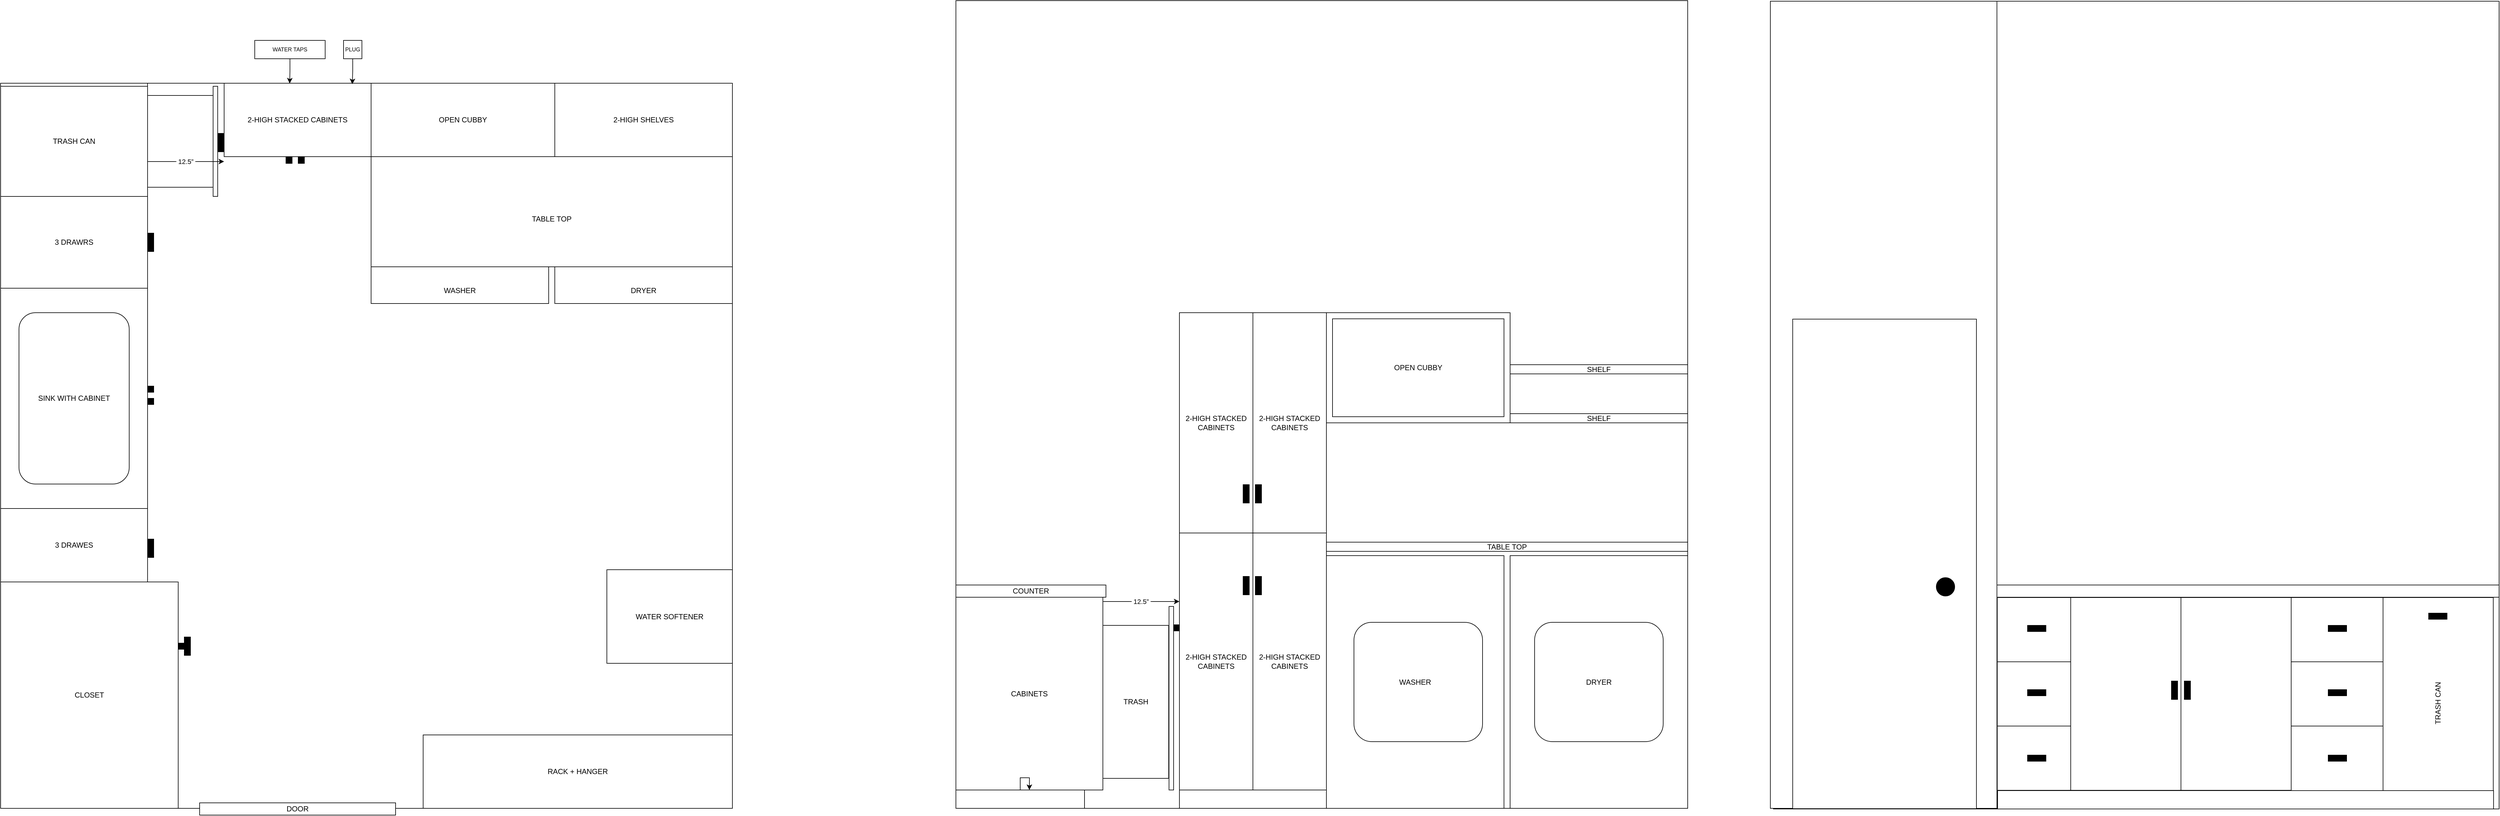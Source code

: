 <mxfile version="21.1.1" type="github">
  <diagram name="Page-1" id="13GxhxYs7X8zjZ3bTwSj">
    <mxGraphModel dx="8800" dy="8310" grid="1" gridSize="10" guides="1" tooltips="1" connect="1" arrows="1" fold="1" page="1" pageScale="1" pageWidth="850" pageHeight="1100" math="0" shadow="0">
      <root>
        <mxCell id="0" />
        <mxCell id="1" parent="0" />
        <mxCell id="7ImGc5ljzFOFd7xBkAU6-90" value="" style="rounded=0;whiteSpace=wrap;html=1;rotation=-90;" vertex="1" parent="1">
          <mxGeometry x="2947.5" y="48.5" width="1320" height="1185" as="geometry" />
        </mxCell>
        <mxCell id="7ImGc5ljzFOFd7xBkAU6-98" value="" style="rounded=0;whiteSpace=wrap;html=1;rotation=-90;" vertex="1" parent="1">
          <mxGeometry x="3433" y="1023" width="315" height="180" as="geometry" />
        </mxCell>
        <mxCell id="7ImGc5ljzFOFd7xBkAU6-132" value="" style="rounded=0;whiteSpace=wrap;html=1;rotation=-90;" vertex="1" parent="1">
          <mxGeometry x="3613" y="1023" width="315" height="180" as="geometry" />
        </mxCell>
        <mxCell id="7ImGc5ljzFOFd7xBkAU6-127" value="" style="group" vertex="1" connectable="0" parent="1">
          <mxGeometry x="3010" y="-19" width="370" height="1319.5" as="geometry" />
        </mxCell>
        <mxCell id="7ImGc5ljzFOFd7xBkAU6-94" value="CLOSET" style="rounded=0;whiteSpace=wrap;html=1;rotation=-90;" vertex="1" parent="7ImGc5ljzFOFd7xBkAU6-127">
          <mxGeometry x="-474.5" y="474.5" width="1319" height="370" as="geometry" />
        </mxCell>
        <mxCell id="7ImGc5ljzFOFd7xBkAU6-126" value="" style="rounded=0;whiteSpace=wrap;html=1;rotation=-90;" vertex="1" parent="7ImGc5ljzFOFd7xBkAU6-127">
          <mxGeometry x="-213.5" y="769.5" width="800" height="300" as="geometry" />
        </mxCell>
        <mxCell id="7ImGc5ljzFOFd7xBkAU6-124" value="" style="ellipse;whiteSpace=wrap;html=1;aspect=fixed;fillColor=#000000;" vertex="1" parent="7ImGc5ljzFOFd7xBkAU6-127">
          <mxGeometry x="271" y="942" width="30" height="30" as="geometry" />
        </mxCell>
        <mxCell id="7ImGc5ljzFOFd7xBkAU6-1" value="" style="rounded=0;whiteSpace=wrap;html=1;" vertex="1" parent="1">
          <mxGeometry x="120" y="115" width="1195" height="1185" as="geometry" />
        </mxCell>
        <mxCell id="7ImGc5ljzFOFd7xBkAU6-8" value="&lt;br&gt;&lt;br&gt;&lt;br&gt;&lt;br&gt;&lt;br&gt;&lt;br&gt;&lt;br&gt;&lt;br&gt;&lt;br&gt;&lt;br&gt;&lt;br&gt;&lt;br&gt;&lt;br&gt;&lt;br&gt;&lt;br&gt;&lt;br&gt;&lt;br&gt;&lt;br&gt;&lt;br&gt;&lt;br&gt;&lt;br&gt;&lt;br&gt;DRYER" style="rounded=0;whiteSpace=wrap;html=1;" vertex="1" parent="1">
          <mxGeometry x="1025" y="115" width="290" height="360" as="geometry" />
        </mxCell>
        <mxCell id="7ImGc5ljzFOFd7xBkAU6-9" value="&lt;br&gt;&lt;br&gt;&lt;br&gt;&lt;br&gt;&lt;br&gt;&lt;br&gt;&lt;br&gt;&lt;br&gt;&lt;br&gt;&lt;br&gt;&lt;br&gt;&lt;br&gt;&lt;br&gt;&lt;br&gt;&lt;br&gt;&lt;br&gt;&lt;br&gt;&lt;br&gt;&lt;br&gt;&lt;br&gt;&lt;br&gt;&lt;br&gt;WASHER" style="rounded=0;whiteSpace=wrap;html=1;" vertex="1" parent="1">
          <mxGeometry x="725" y="115" width="290" height="360" as="geometry" />
        </mxCell>
        <mxCell id="7ImGc5ljzFOFd7xBkAU6-37" value="&lt;br&gt;&lt;br&gt;&lt;br&gt;&lt;br&gt;&lt;br&gt;&lt;br&gt;&lt;br&gt;&lt;br&gt;&lt;br&gt;&lt;br&gt;TABLE TOP" style="rounded=0;whiteSpace=wrap;html=1;" vertex="1" parent="1">
          <mxGeometry x="725" y="115" width="590" height="300" as="geometry" />
        </mxCell>
        <mxCell id="7ImGc5ljzFOFd7xBkAU6-2" value="CLOSET" style="rounded=0;whiteSpace=wrap;html=1;" vertex="1" parent="1">
          <mxGeometry x="120" y="930" width="290" height="370" as="geometry" />
        </mxCell>
        <mxCell id="7ImGc5ljzFOFd7xBkAU6-3" value="" style="rounded=0;whiteSpace=wrap;html=1;" vertex="1" parent="1">
          <mxGeometry x="120" y="115" width="240" height="815" as="geometry" />
        </mxCell>
        <mxCell id="7ImGc5ljzFOFd7xBkAU6-4" value="3 DRAWRS" style="rounded=0;whiteSpace=wrap;html=1;" vertex="1" parent="1">
          <mxGeometry x="120" y="300" width="240" height="150" as="geometry" />
        </mxCell>
        <mxCell id="7ImGc5ljzFOFd7xBkAU6-5" value="3 DRAWES" style="rounded=0;whiteSpace=wrap;html=1;" vertex="1" parent="1">
          <mxGeometry x="120" y="810" width="240" height="120" as="geometry" />
        </mxCell>
        <mxCell id="7ImGc5ljzFOFd7xBkAU6-6" value="" style="rounded=0;whiteSpace=wrap;html=1;" vertex="1" parent="1">
          <mxGeometry x="120" y="450" width="240" height="360" as="geometry" />
        </mxCell>
        <mxCell id="7ImGc5ljzFOFd7xBkAU6-7" value="TRASH CAN" style="rounded=0;whiteSpace=wrap;html=1;" vertex="1" parent="1">
          <mxGeometry x="120" y="120" width="240" height="180" as="geometry" />
        </mxCell>
        <mxCell id="7ImGc5ljzFOFd7xBkAU6-11" value="2-HIGH STACKED CABINETS" style="rounded=0;whiteSpace=wrap;html=1;" vertex="1" parent="1">
          <mxGeometry x="485" y="115" width="240" height="120" as="geometry" />
        </mxCell>
        <mxCell id="7ImGc5ljzFOFd7xBkAU6-32" style="edgeStyle=orthogonalEdgeStyle;rounded=0;orthogonalLoop=1;jettySize=auto;html=1;exitX=0.5;exitY=1;exitDx=0;exitDy=0;entryX=0.872;entryY=0.013;entryDx=0;entryDy=0;entryPerimeter=0;" edge="1" parent="1" source="7ImGc5ljzFOFd7xBkAU6-12" target="7ImGc5ljzFOFd7xBkAU6-11">
          <mxGeometry relative="1" as="geometry" />
        </mxCell>
        <mxCell id="7ImGc5ljzFOFd7xBkAU6-12" value="PLUG" style="rounded=0;whiteSpace=wrap;html=1;fontSize=9;" vertex="1" parent="1">
          <mxGeometry x="680" y="45" width="30" height="30" as="geometry" />
        </mxCell>
        <mxCell id="7ImGc5ljzFOFd7xBkAU6-31" style="edgeStyle=orthogonalEdgeStyle;rounded=0;orthogonalLoop=1;jettySize=auto;html=1;exitX=0.5;exitY=1;exitDx=0;exitDy=0;entryX=0.446;entryY=0.003;entryDx=0;entryDy=0;entryPerimeter=0;" edge="1" parent="1" source="7ImGc5ljzFOFd7xBkAU6-14" target="7ImGc5ljzFOFd7xBkAU6-11">
          <mxGeometry relative="1" as="geometry" />
        </mxCell>
        <mxCell id="7ImGc5ljzFOFd7xBkAU6-14" value="WATER TAPS" style="rounded=0;whiteSpace=wrap;html=1;fontSize=9;" vertex="1" parent="1">
          <mxGeometry x="535" y="45" width="115" height="30" as="geometry" />
        </mxCell>
        <mxCell id="7ImGc5ljzFOFd7xBkAU6-17" value="" style="rounded=0;whiteSpace=wrap;html=1;fillColor=#000000;" vertex="1" parent="1">
          <mxGeometry x="474" y="197" width="10" height="30" as="geometry" />
        </mxCell>
        <mxCell id="7ImGc5ljzFOFd7xBkAU6-18" value="" style="rounded=0;whiteSpace=wrap;html=1;" vertex="1" parent="1">
          <mxGeometry x="360" y="135" width="107.5" height="150" as="geometry" />
        </mxCell>
        <mxCell id="7ImGc5ljzFOFd7xBkAU6-23" value="OPEN CUBBY" style="rounded=0;whiteSpace=wrap;html=1;" vertex="1" parent="1">
          <mxGeometry x="725" y="115" width="300" height="120" as="geometry" />
        </mxCell>
        <mxCell id="7ImGc5ljzFOFd7xBkAU6-24" value="2-HIGH SHELVES" style="rounded=0;whiteSpace=wrap;html=1;" vertex="1" parent="1">
          <mxGeometry x="1025" y="115" width="290" height="120" as="geometry" />
        </mxCell>
        <mxCell id="7ImGc5ljzFOFd7xBkAU6-25" value="" style="rounded=0;whiteSpace=wrap;html=1;" vertex="1" parent="1">
          <mxGeometry x="467" y="120" width="7.5" height="180" as="geometry" />
        </mxCell>
        <mxCell id="7ImGc5ljzFOFd7xBkAU6-22" value="&amp;nbsp;12.5”&amp;nbsp;" style="endArrow=classic;html=1;rounded=0;entryX=0.318;entryY=0.108;entryDx=0;entryDy=0;entryPerimeter=0;" edge="1" parent="1">
          <mxGeometry x="0.001" width="50" height="50" relative="1" as="geometry">
            <mxPoint x="360" y="243" as="sourcePoint" />
            <mxPoint x="485" y="242.98" as="targetPoint" />
            <Array as="points">
              <mxPoint x="391" y="243" />
            </Array>
            <mxPoint as="offset" />
          </mxGeometry>
        </mxCell>
        <mxCell id="7ImGc5ljzFOFd7xBkAU6-26" value="" style="rounded=0;whiteSpace=wrap;html=1;fillColor=#000000;" vertex="1" parent="1">
          <mxGeometry x="360" y="360" width="10" height="30" as="geometry" />
        </mxCell>
        <mxCell id="7ImGc5ljzFOFd7xBkAU6-27" value="" style="rounded=0;whiteSpace=wrap;html=1;fillColor=#000000;" vertex="1" parent="1">
          <mxGeometry x="360" y="860" width="10" height="30" as="geometry" />
        </mxCell>
        <mxCell id="7ImGc5ljzFOFd7xBkAU6-28" value="" style="rounded=0;whiteSpace=wrap;html=1;fillColor=#000000;" vertex="1" parent="1">
          <mxGeometry x="360" y="610" width="10" height="10" as="geometry" />
        </mxCell>
        <mxCell id="7ImGc5ljzFOFd7xBkAU6-29" value="" style="rounded=0;whiteSpace=wrap;html=1;fillColor=#000000;" vertex="1" parent="1">
          <mxGeometry x="360" y="630" width="10" height="10" as="geometry" />
        </mxCell>
        <mxCell id="7ImGc5ljzFOFd7xBkAU6-30" value="SINK WITH CABINET" style="rounded=1;whiteSpace=wrap;html=1;" vertex="1" parent="1">
          <mxGeometry x="150" y="490" width="180" height="280" as="geometry" />
        </mxCell>
        <mxCell id="7ImGc5ljzFOFd7xBkAU6-33" value="" style="rounded=0;whiteSpace=wrap;html=1;fillColor=#000000;" vertex="1" parent="1">
          <mxGeometry x="586" y="236" width="10" height="10" as="geometry" />
        </mxCell>
        <mxCell id="7ImGc5ljzFOFd7xBkAU6-34" value="" style="rounded=0;whiteSpace=wrap;html=1;fillColor=#000000;" vertex="1" parent="1">
          <mxGeometry x="606" y="236" width="10" height="10" as="geometry" />
        </mxCell>
        <mxCell id="7ImGc5ljzFOFd7xBkAU6-35" value="RACK + HANGER" style="rounded=0;whiteSpace=wrap;html=1;" vertex="1" parent="1">
          <mxGeometry x="810" y="1180" width="505" height="120" as="geometry" />
        </mxCell>
        <mxCell id="7ImGc5ljzFOFd7xBkAU6-36" value="DOOR" style="rounded=0;whiteSpace=wrap;html=1;" vertex="1" parent="1">
          <mxGeometry x="445" y="1291" width="320" height="20" as="geometry" />
        </mxCell>
        <mxCell id="7ImGc5ljzFOFd7xBkAU6-38" value="WATER SOFTENER" style="rounded=0;whiteSpace=wrap;html=1;" vertex="1" parent="1">
          <mxGeometry x="1110" y="910" width="205" height="153" as="geometry" />
        </mxCell>
        <mxCell id="7ImGc5ljzFOFd7xBkAU6-39" value="" style="rounded=0;whiteSpace=wrap;html=1;fillColor=#000000;" vertex="1" parent="1">
          <mxGeometry x="410" y="1030" width="10" height="10" as="geometry" />
        </mxCell>
        <mxCell id="7ImGc5ljzFOFd7xBkAU6-40" value="" style="rounded=0;whiteSpace=wrap;html=1;fillColor=#000000;" vertex="1" parent="1">
          <mxGeometry x="420" y="1020" width="10" height="30" as="geometry" />
        </mxCell>
        <mxCell id="7ImGc5ljzFOFd7xBkAU6-41" value="" style="rounded=0;whiteSpace=wrap;html=1;" vertex="1" parent="1">
          <mxGeometry x="1680" y="-20" width="1195" height="1320" as="geometry" />
        </mxCell>
        <mxCell id="7ImGc5ljzFOFd7xBkAU6-42" value="DRYER" style="rounded=0;whiteSpace=wrap;html=1;" vertex="1" parent="1">
          <mxGeometry x="2585" y="887" width="290" height="413" as="geometry" />
        </mxCell>
        <mxCell id="7ImGc5ljzFOFd7xBkAU6-43" value="WASHER" style="rounded=0;whiteSpace=wrap;html=1;" vertex="1" parent="1">
          <mxGeometry x="2285" y="887" width="290" height="413" as="geometry" />
        </mxCell>
        <mxCell id="7ImGc5ljzFOFd7xBkAU6-44" value="TABLE TOP" style="rounded=0;whiteSpace=wrap;html=1;" vertex="1" parent="1">
          <mxGeometry x="2285" y="865" width="590" height="15" as="geometry" />
        </mxCell>
        <mxCell id="7ImGc5ljzFOFd7xBkAU6-48" value="CABINETS" style="rounded=0;whiteSpace=wrap;html=1;" vertex="1" parent="1">
          <mxGeometry x="1680" y="955" width="240" height="315" as="geometry" />
        </mxCell>
        <mxCell id="7ImGc5ljzFOFd7xBkAU6-51" value="2-HIGH STACKED CABINETS" style="rounded=0;whiteSpace=wrap;html=1;" vertex="1" parent="1">
          <mxGeometry x="2045" y="850" width="120" height="420" as="geometry" />
        </mxCell>
        <mxCell id="7ImGc5ljzFOFd7xBkAU6-56" value="" style="rounded=0;whiteSpace=wrap;html=1;fillColor=#000000;" vertex="1" parent="1">
          <mxGeometry x="2034" y="1000" width="10" height="10" as="geometry" />
        </mxCell>
        <mxCell id="7ImGc5ljzFOFd7xBkAU6-57" value="TRASH" style="rounded=0;whiteSpace=wrap;html=1;" vertex="1" parent="1">
          <mxGeometry x="1920" y="1001" width="107.5" height="250" as="geometry" />
        </mxCell>
        <mxCell id="7ImGc5ljzFOFd7xBkAU6-58" value="OPEN CUBBY" style="rounded=0;whiteSpace=wrap;html=1;" vertex="1" parent="1">
          <mxGeometry x="2285" y="490" width="300" height="180" as="geometry" />
        </mxCell>
        <mxCell id="7ImGc5ljzFOFd7xBkAU6-59" value="SHELF" style="rounded=0;whiteSpace=wrap;html=1;" vertex="1" parent="1">
          <mxGeometry x="2585" y="655" width="290" height="15" as="geometry" />
        </mxCell>
        <mxCell id="7ImGc5ljzFOFd7xBkAU6-60" value="" style="rounded=0;whiteSpace=wrap;html=1;" vertex="1" parent="1">
          <mxGeometry x="2028" y="970" width="7.5" height="300" as="geometry" />
        </mxCell>
        <mxCell id="7ImGc5ljzFOFd7xBkAU6-61" value="&amp;nbsp;12.5”&amp;nbsp;" style="endArrow=classic;html=1;rounded=0;entryX=0.318;entryY=0.108;entryDx=0;entryDy=0;entryPerimeter=0;" edge="1" parent="1">
          <mxGeometry x="0.001" width="50" height="50" relative="1" as="geometry">
            <mxPoint x="1920" y="962" as="sourcePoint" />
            <mxPoint x="2045" y="961.98" as="targetPoint" />
            <Array as="points">
              <mxPoint x="1951" y="962" />
            </Array>
            <mxPoint as="offset" />
          </mxGeometry>
        </mxCell>
        <mxCell id="7ImGc5ljzFOFd7xBkAU6-74" value="2-HIGH STACKED CABINETS" style="rounded=0;whiteSpace=wrap;html=1;" vertex="1" parent="1">
          <mxGeometry x="2045" y="490" width="120" height="360" as="geometry" />
        </mxCell>
        <mxCell id="7ImGc5ljzFOFd7xBkAU6-75" value="2-HIGH STACKED CABINETS" style="rounded=0;whiteSpace=wrap;html=1;" vertex="1" parent="1">
          <mxGeometry x="2165" y="850" width="120" height="420" as="geometry" />
        </mxCell>
        <mxCell id="7ImGc5ljzFOFd7xBkAU6-76" value="2-HIGH STACKED CABINETS" style="rounded=0;whiteSpace=wrap;html=1;" vertex="1" parent="1">
          <mxGeometry x="2165" y="490" width="120" height="360" as="geometry" />
        </mxCell>
        <mxCell id="7ImGc5ljzFOFd7xBkAU6-77" value="" style="rounded=0;whiteSpace=wrap;html=1;" vertex="1" parent="1">
          <mxGeometry x="2045" y="1270" width="240" height="30" as="geometry" />
        </mxCell>
        <mxCell id="7ImGc5ljzFOFd7xBkAU6-67" value="" style="rounded=0;whiteSpace=wrap;html=1;fillColor=#000000;" vertex="1" parent="1">
          <mxGeometry x="2149" y="771" width="10" height="30" as="geometry" />
        </mxCell>
        <mxCell id="7ImGc5ljzFOFd7xBkAU6-68" value="" style="rounded=0;whiteSpace=wrap;html=1;fillColor=#000000;" vertex="1" parent="1">
          <mxGeometry x="2169" y="771" width="10" height="30" as="geometry" />
        </mxCell>
        <mxCell id="7ImGc5ljzFOFd7xBkAU6-78" value="" style="rounded=0;whiteSpace=wrap;html=1;fillColor=#000000;" vertex="1" parent="1">
          <mxGeometry x="2149" y="921" width="10" height="30" as="geometry" />
        </mxCell>
        <mxCell id="7ImGc5ljzFOFd7xBkAU6-79" value="" style="rounded=0;whiteSpace=wrap;html=1;fillColor=#000000;" vertex="1" parent="1">
          <mxGeometry x="2169" y="921" width="10" height="30" as="geometry" />
        </mxCell>
        <mxCell id="7ImGc5ljzFOFd7xBkAU6-80" value="SHELF" style="rounded=0;whiteSpace=wrap;html=1;" vertex="1" parent="1">
          <mxGeometry x="2585" y="575" width="290" height="15" as="geometry" />
        </mxCell>
        <mxCell id="7ImGc5ljzFOFd7xBkAU6-85" value="" style="edgeStyle=orthogonalEdgeStyle;rounded=0;orthogonalLoop=1;jettySize=auto;html=1;" edge="1" parent="1" source="7ImGc5ljzFOFd7xBkAU6-84" target="7ImGc5ljzFOFd7xBkAU6-48">
          <mxGeometry relative="1" as="geometry" />
        </mxCell>
        <mxCell id="7ImGc5ljzFOFd7xBkAU6-84" value="" style="rounded=0;whiteSpace=wrap;html=1;" vertex="1" parent="1">
          <mxGeometry x="1680" y="1270" width="210" height="30" as="geometry" />
        </mxCell>
        <mxCell id="7ImGc5ljzFOFd7xBkAU6-86" value="COUNTER" style="rounded=0;whiteSpace=wrap;html=1;" vertex="1" parent="1">
          <mxGeometry x="1680" y="935" width="245" height="20" as="geometry" />
        </mxCell>
        <mxCell id="7ImGc5ljzFOFd7xBkAU6-87" value="" style="rounded=1;whiteSpace=wrap;html=1;fillColor=none;" vertex="1" parent="1">
          <mxGeometry x="2330" y="996" width="210" height="195" as="geometry" />
        </mxCell>
        <mxCell id="7ImGc5ljzFOFd7xBkAU6-88" value="" style="rounded=1;whiteSpace=wrap;html=1;fillColor=none;" vertex="1" parent="1">
          <mxGeometry x="2625" y="996" width="210" height="195" as="geometry" />
        </mxCell>
        <mxCell id="7ImGc5ljzFOFd7xBkAU6-89" value="OPEN CUBBY" style="rounded=0;whiteSpace=wrap;html=1;" vertex="1" parent="1">
          <mxGeometry x="2295" y="500" width="280" height="160" as="geometry" />
        </mxCell>
        <mxCell id="7ImGc5ljzFOFd7xBkAU6-96" value="" style="rounded=0;whiteSpace=wrap;html=1;rotation=-90;" vertex="1" parent="1">
          <mxGeometry x="3763" y="1053" width="345" height="150" as="geometry" />
        </mxCell>
        <mxCell id="7ImGc5ljzFOFd7xBkAU6-97" value="" style="rounded=0;whiteSpace=wrap;html=1;rotation=-90;" vertex="1" parent="1">
          <mxGeometry x="3283" y="1053" width="315" height="120" as="geometry" />
        </mxCell>
        <mxCell id="7ImGc5ljzFOFd7xBkAU6-99" value="TRASH CAN" style="rounded=0;whiteSpace=wrap;html=1;rotation=-90;" vertex="1" parent="1">
          <mxGeometry x="3928" y="1038" width="345" height="180" as="geometry" />
        </mxCell>
        <mxCell id="7ImGc5ljzFOFd7xBkAU6-111" value="" style="rounded=0;whiteSpace=wrap;html=1;fillColor=#000000;rotation=-90;" vertex="1" parent="1">
          <mxGeometry x="3931" y="1096" width="10" height="30" as="geometry" />
        </mxCell>
        <mxCell id="7ImGc5ljzFOFd7xBkAU6-112" value="" style="rounded=0;whiteSpace=wrap;html=1;fillColor=#000000;rotation=-90;" vertex="1" parent="1">
          <mxGeometry x="3440" y="1096" width="10" height="30" as="geometry" />
        </mxCell>
        <mxCell id="7ImGc5ljzFOFd7xBkAU6-113" value="" style="rounded=0;whiteSpace=wrap;html=1;fillColor=#000000;rotation=-90;" vertex="1" parent="1">
          <mxGeometry x="3655" y="1102" width="30" height="10" as="geometry" />
        </mxCell>
        <mxCell id="7ImGc5ljzFOFd7xBkAU6-114" value="" style="rounded=0;whiteSpace=wrap;html=1;fillColor=#000000;rotation=-90;" vertex="1" parent="1">
          <mxGeometry x="3676" y="1102" width="30" height="10" as="geometry" />
        </mxCell>
        <mxCell id="7ImGc5ljzFOFd7xBkAU6-128" value="" style="rounded=0;whiteSpace=wrap;html=1;rotation=-90;" vertex="1" parent="1">
          <mxGeometry x="3780" y="535" width="20" height="820" as="geometry" />
        </mxCell>
        <mxCell id="7ImGc5ljzFOFd7xBkAU6-129" value="" style="rounded=0;whiteSpace=wrap;html=1;fillColor=#000000;rotation=-90;" vertex="1" parent="1">
          <mxGeometry x="4095" y="971" width="10" height="30" as="geometry" />
        </mxCell>
        <mxCell id="7ImGc5ljzFOFd7xBkAU6-130" value="" style="rounded=0;whiteSpace=wrap;html=1;rotation=-90;" vertex="1" parent="1">
          <mxGeometry x="3771" y="881" width="30" height="810" as="geometry" />
        </mxCell>
        <mxCell id="7ImGc5ljzFOFd7xBkAU6-133" value="" style="rounded=0;whiteSpace=wrap;html=1;rotation=-90;fillColor=none;" vertex="1" parent="1">
          <mxGeometry x="3388" y="1053" width="105" height="120" as="geometry" />
        </mxCell>
        <mxCell id="7ImGc5ljzFOFd7xBkAU6-134" value="" style="rounded=0;whiteSpace=wrap;html=1;rotation=-90;fillColor=none;" vertex="1" parent="1">
          <mxGeometry x="3883" y="1038" width="105" height="150" as="geometry" />
        </mxCell>
        <mxCell id="7ImGc5ljzFOFd7xBkAU6-136" value="" style="rounded=0;whiteSpace=wrap;html=1;fillColor=#000000;rotation=-90;" vertex="1" parent="1">
          <mxGeometry x="3931" y="991" width="10" height="30" as="geometry" />
        </mxCell>
        <mxCell id="7ImGc5ljzFOFd7xBkAU6-137" value="" style="rounded=0;whiteSpace=wrap;html=1;fillColor=#000000;rotation=-90;" vertex="1" parent="1">
          <mxGeometry x="3440" y="991" width="10" height="30" as="geometry" />
        </mxCell>
        <mxCell id="7ImGc5ljzFOFd7xBkAU6-138" value="" style="rounded=0;whiteSpace=wrap;html=1;fillColor=#000000;rotation=-90;" vertex="1" parent="1">
          <mxGeometry x="3931" y="1203" width="10" height="30" as="geometry" />
        </mxCell>
        <mxCell id="7ImGc5ljzFOFd7xBkAU6-139" value="" style="rounded=0;whiteSpace=wrap;html=1;fillColor=#000000;rotation=-90;" vertex="1" parent="1">
          <mxGeometry x="3440" y="1203" width="10" height="30" as="geometry" />
        </mxCell>
      </root>
    </mxGraphModel>
  </diagram>
</mxfile>
